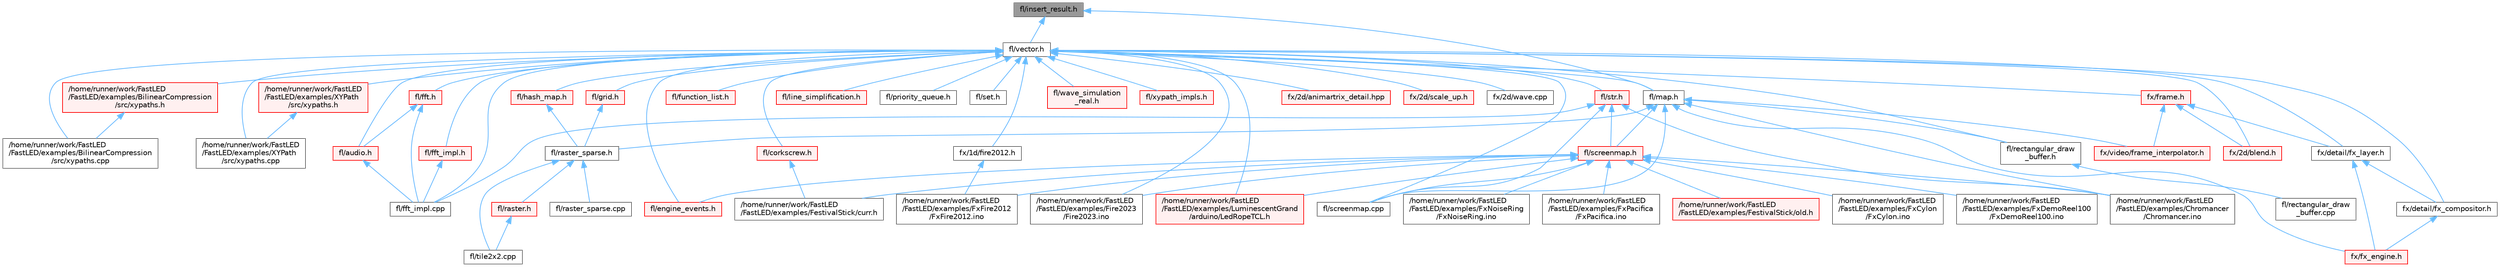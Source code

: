 digraph "fl/insert_result.h"
{
 // INTERACTIVE_SVG=YES
 // LATEX_PDF_SIZE
  bgcolor="transparent";
  edge [fontname=Helvetica,fontsize=10,labelfontname=Helvetica,labelfontsize=10];
  node [fontname=Helvetica,fontsize=10,shape=box,height=0.2,width=0.4];
  Node1 [id="Node000001",label="fl/insert_result.h",height=0.2,width=0.4,color="gray40", fillcolor="grey60", style="filled", fontcolor="black",tooltip=" "];
  Node1 -> Node2 [id="edge1_Node000001_Node000002",dir="back",color="steelblue1",style="solid",tooltip=" "];
  Node2 [id="Node000002",label="fl/map.h",height=0.2,width=0.4,color="grey40", fillcolor="white", style="filled",URL="$dc/db7/map_8h.html",tooltip=" "];
  Node2 -> Node3 [id="edge2_Node000002_Node000003",dir="back",color="steelblue1",style="solid",tooltip=" "];
  Node3 [id="Node000003",label="/home/runner/work/FastLED\l/FastLED/examples/Chromancer\l/Chromancer.ino",height=0.2,width=0.4,color="grey40", fillcolor="white", style="filled",URL="$d1/ddb/_chromancer_8ino.html",tooltip=" "];
  Node2 -> Node4 [id="edge3_Node000002_Node000004",dir="back",color="steelblue1",style="solid",tooltip=" "];
  Node4 [id="Node000004",label="fl/raster_sparse.h",height=0.2,width=0.4,color="grey40", fillcolor="white", style="filled",URL="$d4/df9/raster__sparse_8h.html",tooltip=" "];
  Node4 -> Node5 [id="edge4_Node000004_Node000005",dir="back",color="steelblue1",style="solid",tooltip=" "];
  Node5 [id="Node000005",label="fl/raster.h",height=0.2,width=0.4,color="red", fillcolor="#FFF0F0", style="filled",URL="$d1/d1e/raster_8h.html",tooltip=" "];
  Node5 -> Node16 [id="edge5_Node000005_Node000016",dir="back",color="steelblue1",style="solid",tooltip=" "];
  Node16 [id="Node000016",label="fl/tile2x2.cpp",height=0.2,width=0.4,color="grey40", fillcolor="white", style="filled",URL="$db/d15/tile2x2_8cpp.html",tooltip=" "];
  Node4 -> Node19 [id="edge6_Node000004_Node000019",dir="back",color="steelblue1",style="solid",tooltip=" "];
  Node19 [id="Node000019",label="fl/raster_sparse.cpp",height=0.2,width=0.4,color="grey40", fillcolor="white", style="filled",URL="$d7/d58/raster__sparse_8cpp.html",tooltip=" "];
  Node4 -> Node16 [id="edge7_Node000004_Node000016",dir="back",color="steelblue1",style="solid",tooltip=" "];
  Node2 -> Node20 [id="edge8_Node000002_Node000020",dir="back",color="steelblue1",style="solid",tooltip=" "];
  Node20 [id="Node000020",label="fl/rectangular_draw\l_buffer.h",height=0.2,width=0.4,color="grey40", fillcolor="white", style="filled",URL="$d9/df3/rectangular__draw__buffer_8h.html",tooltip=" "];
  Node20 -> Node21 [id="edge9_Node000020_Node000021",dir="back",color="steelblue1",style="solid",tooltip=" "];
  Node21 [id="Node000021",label="fl/rectangular_draw\l_buffer.cpp",height=0.2,width=0.4,color="grey40", fillcolor="white", style="filled",URL="$d3/d8d/rectangular__draw__buffer_8cpp.html",tooltip=" "];
  Node2 -> Node22 [id="edge10_Node000002_Node000022",dir="back",color="steelblue1",style="solid",tooltip=" "];
  Node22 [id="Node000022",label="fl/screenmap.cpp",height=0.2,width=0.4,color="grey40", fillcolor="white", style="filled",URL="$d9/d6f/screenmap_8cpp.html",tooltip=" "];
  Node2 -> Node23 [id="edge11_Node000002_Node000023",dir="back",color="steelblue1",style="solid",tooltip=" "];
  Node23 [id="Node000023",label="fl/screenmap.h",height=0.2,width=0.4,color="red", fillcolor="#FFF0F0", style="filled",URL="$d7/d97/screenmap_8h.html",tooltip=" "];
  Node23 -> Node3 [id="edge12_Node000023_Node000003",dir="back",color="steelblue1",style="solid",tooltip=" "];
  Node23 -> Node24 [id="edge13_Node000023_Node000024",dir="back",color="steelblue1",style="solid",tooltip=" "];
  Node24 [id="Node000024",label="/home/runner/work/FastLED\l/FastLED/examples/FestivalStick/curr.h",height=0.2,width=0.4,color="grey40", fillcolor="white", style="filled",URL="$d4/d06/curr_8h.html",tooltip=" "];
  Node23 -> Node25 [id="edge14_Node000023_Node000025",dir="back",color="steelblue1",style="solid",tooltip=" "];
  Node25 [id="Node000025",label="/home/runner/work/FastLED\l/FastLED/examples/FestivalStick/old.h",height=0.2,width=0.4,color="red", fillcolor="#FFF0F0", style="filled",URL="$d7/da1/old_8h.html",tooltip=" "];
  Node23 -> Node27 [id="edge15_Node000023_Node000027",dir="back",color="steelblue1",style="solid",tooltip=" "];
  Node27 [id="Node000027",label="/home/runner/work/FastLED\l/FastLED/examples/Fire2023\l/Fire2023.ino",height=0.2,width=0.4,color="grey40", fillcolor="white", style="filled",URL="$d8/d2c/_fire2023_8ino.html",tooltip=" "];
  Node23 -> Node28 [id="edge16_Node000023_Node000028",dir="back",color="steelblue1",style="solid",tooltip=" "];
  Node28 [id="Node000028",label="/home/runner/work/FastLED\l/FastLED/examples/FxCylon\l/FxCylon.ino",height=0.2,width=0.4,color="grey40", fillcolor="white", style="filled",URL="$db/d86/_fx_cylon_8ino.html",tooltip=" "];
  Node23 -> Node29 [id="edge17_Node000023_Node000029",dir="back",color="steelblue1",style="solid",tooltip=" "];
  Node29 [id="Node000029",label="/home/runner/work/FastLED\l/FastLED/examples/FxDemoReel100\l/FxDemoReel100.ino",height=0.2,width=0.4,color="grey40", fillcolor="white", style="filled",URL="$d1/d8f/_fx_demo_reel100_8ino.html",tooltip=" "];
  Node23 -> Node30 [id="edge18_Node000023_Node000030",dir="back",color="steelblue1",style="solid",tooltip=" "];
  Node30 [id="Node000030",label="/home/runner/work/FastLED\l/FastLED/examples/FxFire2012\l/FxFire2012.ino",height=0.2,width=0.4,color="grey40", fillcolor="white", style="filled",URL="$df/d57/_fx_fire2012_8ino.html",tooltip=" "];
  Node23 -> Node31 [id="edge19_Node000023_Node000031",dir="back",color="steelblue1",style="solid",tooltip=" "];
  Node31 [id="Node000031",label="/home/runner/work/FastLED\l/FastLED/examples/FxNoiseRing\l/FxNoiseRing.ino",height=0.2,width=0.4,color="grey40", fillcolor="white", style="filled",URL="$d3/dac/_fx_noise_ring_8ino.html",tooltip=" "];
  Node23 -> Node32 [id="edge20_Node000023_Node000032",dir="back",color="steelblue1",style="solid",tooltip=" "];
  Node32 [id="Node000032",label="/home/runner/work/FastLED\l/FastLED/examples/FxPacifica\l/FxPacifica.ino",height=0.2,width=0.4,color="grey40", fillcolor="white", style="filled",URL="$dc/ded/_fx_pacifica_8ino.html",tooltip=" "];
  Node23 -> Node35 [id="edge21_Node000023_Node000035",dir="back",color="steelblue1",style="solid",tooltip=" "];
  Node35 [id="Node000035",label="/home/runner/work/FastLED\l/FastLED/examples/LuminescentGrand\l/arduino/LedRopeTCL.h",height=0.2,width=0.4,color="red", fillcolor="#FFF0F0", style="filled",URL="$d9/d7e/_led_rope_t_c_l_8h.html",tooltip=" "];
  Node23 -> Node151 [id="edge22_Node000023_Node000151",dir="back",color="steelblue1",style="solid",tooltip=" "];
  Node151 [id="Node000151",label="fl/engine_events.h",height=0.2,width=0.4,color="red", fillcolor="#FFF0F0", style="filled",URL="$db/dc0/engine__events_8h.html",tooltip=" "];
  Node23 -> Node22 [id="edge23_Node000023_Node000022",dir="back",color="steelblue1",style="solid",tooltip=" "];
  Node2 -> Node157 [id="edge24_Node000002_Node000157",dir="back",color="steelblue1",style="solid",tooltip=" "];
  Node157 [id="Node000157",label="fx/fx_engine.h",height=0.2,width=0.4,color="red", fillcolor="#FFF0F0", style="filled",URL="$d9/d3c/fx__engine_8h.html",tooltip=" "];
  Node2 -> Node164 [id="edge25_Node000002_Node000164",dir="back",color="steelblue1",style="solid",tooltip=" "];
  Node164 [id="Node000164",label="fx/video/frame_interpolator.h",height=0.2,width=0.4,color="red", fillcolor="#FFF0F0", style="filled",URL="$d3/dda/frame__interpolator_8h.html",tooltip=" "];
  Node1 -> Node169 [id="edge26_Node000001_Node000169",dir="back",color="steelblue1",style="solid",tooltip=" "];
  Node169 [id="Node000169",label="fl/vector.h",height=0.2,width=0.4,color="grey40", fillcolor="white", style="filled",URL="$d6/d68/vector_8h.html",tooltip=" "];
  Node169 -> Node170 [id="edge27_Node000169_Node000170",dir="back",color="steelblue1",style="solid",tooltip=" "];
  Node170 [id="Node000170",label="/home/runner/work/FastLED\l/FastLED/examples/BilinearCompression\l/src/xypaths.cpp",height=0.2,width=0.4,color="grey40", fillcolor="white", style="filled",URL="$d4/dda/_bilinear_compression_2src_2xypaths_8cpp.html",tooltip=" "];
  Node169 -> Node171 [id="edge28_Node000169_Node000171",dir="back",color="steelblue1",style="solid",tooltip=" "];
  Node171 [id="Node000171",label="/home/runner/work/FastLED\l/FastLED/examples/BilinearCompression\l/src/xypaths.h",height=0.2,width=0.4,color="red", fillcolor="#FFF0F0", style="filled",URL="$dd/d43/_bilinear_compression_2src_2xypaths_8h.html",tooltip=" "];
  Node171 -> Node170 [id="edge29_Node000171_Node000170",dir="back",color="steelblue1",style="solid",tooltip=" "];
  Node169 -> Node27 [id="edge30_Node000169_Node000027",dir="back",color="steelblue1",style="solid",tooltip=" "];
  Node169 -> Node35 [id="edge31_Node000169_Node000035",dir="back",color="steelblue1",style="solid",tooltip=" "];
  Node169 -> Node172 [id="edge32_Node000169_Node000172",dir="back",color="steelblue1",style="solid",tooltip=" "];
  Node172 [id="Node000172",label="/home/runner/work/FastLED\l/FastLED/examples/XYPath\l/src/xypaths.cpp",height=0.2,width=0.4,color="grey40", fillcolor="white", style="filled",URL="$d8/d55/_x_y_path_2src_2xypaths_8cpp.html",tooltip=" "];
  Node169 -> Node173 [id="edge33_Node000169_Node000173",dir="back",color="steelblue1",style="solid",tooltip=" "];
  Node173 [id="Node000173",label="/home/runner/work/FastLED\l/FastLED/examples/XYPath\l/src/xypaths.h",height=0.2,width=0.4,color="red", fillcolor="#FFF0F0", style="filled",URL="$d7/d5e/_x_y_path_2src_2xypaths_8h.html",tooltip=" "];
  Node173 -> Node172 [id="edge34_Node000173_Node000172",dir="back",color="steelblue1",style="solid",tooltip=" "];
  Node169 -> Node174 [id="edge35_Node000169_Node000174",dir="back",color="steelblue1",style="solid",tooltip=" "];
  Node174 [id="Node000174",label="fl/audio.h",height=0.2,width=0.4,color="red", fillcolor="#FFF0F0", style="filled",URL="$da/d09/audio_8h.html",tooltip=" "];
  Node174 -> Node117 [id="edge36_Node000174_Node000117",dir="back",color="steelblue1",style="solid",tooltip=" "];
  Node117 [id="Node000117",label="fl/fft_impl.cpp",height=0.2,width=0.4,color="grey40", fillcolor="white", style="filled",URL="$d1/dff/fft__impl_8cpp.html",tooltip=" "];
  Node169 -> Node177 [id="edge37_Node000169_Node000177",dir="back",color="steelblue1",style="solid",tooltip=" "];
  Node177 [id="Node000177",label="fl/corkscrew.h",height=0.2,width=0.4,color="red", fillcolor="#FFF0F0", style="filled",URL="$d5/d61/corkscrew_8h.html",tooltip="Corkscrew projection utilities."];
  Node177 -> Node24 [id="edge38_Node000177_Node000024",dir="back",color="steelblue1",style="solid",tooltip=" "];
  Node169 -> Node151 [id="edge39_Node000169_Node000151",dir="back",color="steelblue1",style="solid",tooltip=" "];
  Node169 -> Node179 [id="edge40_Node000169_Node000179",dir="back",color="steelblue1",style="solid",tooltip=" "];
  Node179 [id="Node000179",label="fl/fft.h",height=0.2,width=0.4,color="red", fillcolor="#FFF0F0", style="filled",URL="$d7/d76/fft_8h.html",tooltip=" "];
  Node179 -> Node174 [id="edge41_Node000179_Node000174",dir="back",color="steelblue1",style="solid",tooltip=" "];
  Node179 -> Node117 [id="edge42_Node000179_Node000117",dir="back",color="steelblue1",style="solid",tooltip=" "];
  Node169 -> Node117 [id="edge43_Node000169_Node000117",dir="back",color="steelblue1",style="solid",tooltip=" "];
  Node169 -> Node182 [id="edge44_Node000169_Node000182",dir="back",color="steelblue1",style="solid",tooltip=" "];
  Node182 [id="Node000182",label="fl/fft_impl.h",height=0.2,width=0.4,color="red", fillcolor="#FFF0F0", style="filled",URL="$df/d73/fft__impl_8h.html",tooltip=" "];
  Node182 -> Node117 [id="edge45_Node000182_Node000117",dir="back",color="steelblue1",style="solid",tooltip=" "];
  Node169 -> Node183 [id="edge46_Node000169_Node000183",dir="back",color="steelblue1",style="solid",tooltip=" "];
  Node183 [id="Node000183",label="fl/function_list.h",height=0.2,width=0.4,color="red", fillcolor="#FFF0F0", style="filled",URL="$d0/d64/function__list_8h.html",tooltip=" "];
  Node169 -> Node184 [id="edge47_Node000169_Node000184",dir="back",color="steelblue1",style="solid",tooltip=" "];
  Node184 [id="Node000184",label="fl/grid.h",height=0.2,width=0.4,color="red", fillcolor="#FFF0F0", style="filled",URL="$da/d15/grid_8h.html",tooltip=" "];
  Node184 -> Node4 [id="edge48_Node000184_Node000004",dir="back",color="steelblue1",style="solid",tooltip=" "];
  Node169 -> Node187 [id="edge49_Node000169_Node000187",dir="back",color="steelblue1",style="solid",tooltip=" "];
  Node187 [id="Node000187",label="fl/hash_map.h",height=0.2,width=0.4,color="red", fillcolor="#FFF0F0", style="filled",URL="$d6/d13/hash__map_8h.html",tooltip=" "];
  Node187 -> Node4 [id="edge50_Node000187_Node000004",dir="back",color="steelblue1",style="solid",tooltip=" "];
  Node169 -> Node190 [id="edge51_Node000169_Node000190",dir="back",color="steelblue1",style="solid",tooltip=" "];
  Node190 [id="Node000190",label="fl/line_simplification.h",height=0.2,width=0.4,color="red", fillcolor="#FFF0F0", style="filled",URL="$d8/da7/line__simplification_8h.html",tooltip=" "];
  Node169 -> Node2 [id="edge52_Node000169_Node000002",dir="back",color="steelblue1",style="solid",tooltip=" "];
  Node169 -> Node192 [id="edge53_Node000169_Node000192",dir="back",color="steelblue1",style="solid",tooltip=" "];
  Node192 [id="Node000192",label="fl/priority_queue.h",height=0.2,width=0.4,color="grey40", fillcolor="white", style="filled",URL="$d4/da1/priority__queue_8h.html",tooltip=" "];
  Node169 -> Node20 [id="edge54_Node000169_Node000020",dir="back",color="steelblue1",style="solid",tooltip=" "];
  Node169 -> Node22 [id="edge55_Node000169_Node000022",dir="back",color="steelblue1",style="solid",tooltip=" "];
  Node169 -> Node193 [id="edge56_Node000169_Node000193",dir="back",color="steelblue1",style="solid",tooltip=" "];
  Node193 [id="Node000193",label="fl/set.h",height=0.2,width=0.4,color="grey40", fillcolor="white", style="filled",URL="$d4/d13/set_8h.html",tooltip=" "];
  Node169 -> Node194 [id="edge57_Node000169_Node000194",dir="back",color="steelblue1",style="solid",tooltip=" "];
  Node194 [id="Node000194",label="fl/str.h",height=0.2,width=0.4,color="red", fillcolor="#FFF0F0", style="filled",URL="$d1/d93/str_8h.html",tooltip=" "];
  Node194 -> Node3 [id="edge58_Node000194_Node000003",dir="back",color="steelblue1",style="solid",tooltip=" "];
  Node194 -> Node117 [id="edge59_Node000194_Node000117",dir="back",color="steelblue1",style="solid",tooltip=" "];
  Node194 -> Node22 [id="edge60_Node000194_Node000022",dir="back",color="steelblue1",style="solid",tooltip=" "];
  Node194 -> Node23 [id="edge61_Node000194_Node000023",dir="back",color="steelblue1",style="solid",tooltip=" "];
  Node169 -> Node233 [id="edge62_Node000169_Node000233",dir="back",color="steelblue1",style="solid",tooltip=" "];
  Node233 [id="Node000233",label="fl/wave_simulation\l_real.h",height=0.2,width=0.4,color="red", fillcolor="#FFF0F0", style="filled",URL="$dd/d8e/wave__simulation__real_8h.html",tooltip=" "];
  Node169 -> Node211 [id="edge63_Node000169_Node000211",dir="back",color="steelblue1",style="solid",tooltip=" "];
  Node211 [id="Node000211",label="fl/xypath_impls.h",height=0.2,width=0.4,color="red", fillcolor="#FFF0F0", style="filled",URL="$d8/d5f/xypath__impls_8h.html",tooltip=" "];
  Node169 -> Node121 [id="edge64_Node000169_Node000121",dir="back",color="steelblue1",style="solid",tooltip=" "];
  Node121 [id="Node000121",label="fx/1d/fire2012.h",height=0.2,width=0.4,color="grey40", fillcolor="white", style="filled",URL="$d5/dcb/fire2012_8h.html",tooltip=" "];
  Node121 -> Node30 [id="edge65_Node000121_Node000030",dir="back",color="steelblue1",style="solid",tooltip=" "];
  Node169 -> Node278 [id="edge66_Node000169_Node000278",dir="back",color="steelblue1",style="solid",tooltip=" "];
  Node278 [id="Node000278",label="fx/2d/animartrix_detail.hpp",height=0.2,width=0.4,color="red", fillcolor="#FFF0F0", style="filled",URL="$d3/d3b/animartrix__detail_8hpp.html",tooltip=" "];
  Node169 -> Node236 [id="edge67_Node000169_Node000236",dir="back",color="steelblue1",style="solid",tooltip=" "];
  Node236 [id="Node000236",label="fx/2d/blend.h",height=0.2,width=0.4,color="red", fillcolor="#FFF0F0", style="filled",URL="$d8/d4e/blend_8h.html",tooltip=" "];
  Node169 -> Node218 [id="edge68_Node000169_Node000218",dir="back",color="steelblue1",style="solid",tooltip=" "];
  Node218 [id="Node000218",label="fx/2d/scale_up.h",height=0.2,width=0.4,color="red", fillcolor="#FFF0F0", style="filled",URL="$d2/d74/scale__up_8h.html",tooltip="Expands a grid using bilinear interpolation and scaling up."];
  Node169 -> Node146 [id="edge69_Node000169_Node000146",dir="back",color="steelblue1",style="solid",tooltip=" "];
  Node146 [id="Node000146",label="fx/2d/wave.cpp",height=0.2,width=0.4,color="grey40", fillcolor="white", style="filled",URL="$d4/d7c/src_2fx_22d_2wave_8cpp.html",tooltip=" "];
  Node169 -> Node240 [id="edge70_Node000169_Node000240",dir="back",color="steelblue1",style="solid",tooltip=" "];
  Node240 [id="Node000240",label="fx/detail/fx_compositor.h",height=0.2,width=0.4,color="grey40", fillcolor="white", style="filled",URL="$d5/d6b/fx__compositor_8h.html",tooltip=" "];
  Node240 -> Node157 [id="edge71_Node000240_Node000157",dir="back",color="steelblue1",style="solid",tooltip=" "];
  Node169 -> Node239 [id="edge72_Node000169_Node000239",dir="back",color="steelblue1",style="solid",tooltip=" "];
  Node239 [id="Node000239",label="fx/detail/fx_layer.h",height=0.2,width=0.4,color="grey40", fillcolor="white", style="filled",URL="$d7/d2f/fx__layer_8h.html",tooltip=" "];
  Node239 -> Node240 [id="edge73_Node000239_Node000240",dir="back",color="steelblue1",style="solid",tooltip=" "];
  Node239 -> Node157 [id="edge74_Node000239_Node000157",dir="back",color="steelblue1",style="solid",tooltip=" "];
  Node169 -> Node238 [id="edge75_Node000169_Node000238",dir="back",color="steelblue1",style="solid",tooltip=" "];
  Node238 [id="Node000238",label="fx/frame.h",height=0.2,width=0.4,color="red", fillcolor="#FFF0F0", style="filled",URL="$df/d7d/frame_8h.html",tooltip=" "];
  Node238 -> Node236 [id="edge76_Node000238_Node000236",dir="back",color="steelblue1",style="solid",tooltip=" "];
  Node238 -> Node239 [id="edge77_Node000238_Node000239",dir="back",color="steelblue1",style="solid",tooltip=" "];
  Node238 -> Node164 [id="edge78_Node000238_Node000164",dir="back",color="steelblue1",style="solid",tooltip=" "];
}
